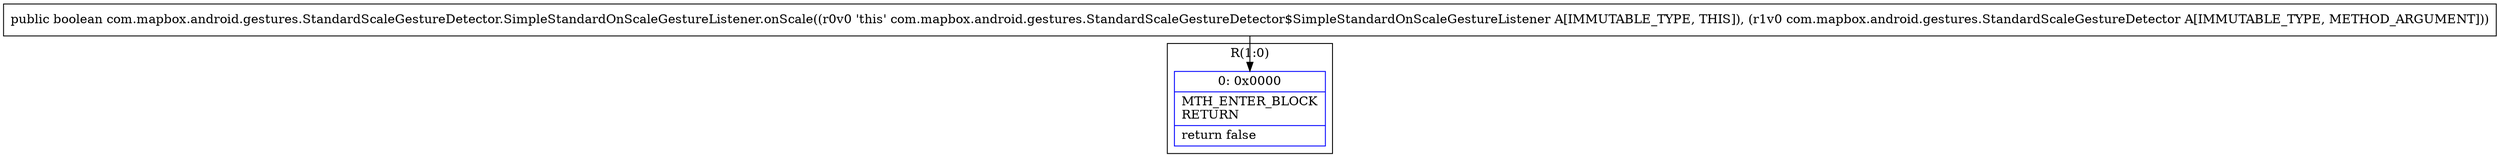 digraph "CFG forcom.mapbox.android.gestures.StandardScaleGestureDetector.SimpleStandardOnScaleGestureListener.onScale(Lcom\/mapbox\/android\/gestures\/StandardScaleGestureDetector;)Z" {
subgraph cluster_Region_917858641 {
label = "R(1:0)";
node [shape=record,color=blue];
Node_0 [shape=record,label="{0\:\ 0x0000|MTH_ENTER_BLOCK\lRETURN\l|return false\l}"];
}
MethodNode[shape=record,label="{public boolean com.mapbox.android.gestures.StandardScaleGestureDetector.SimpleStandardOnScaleGestureListener.onScale((r0v0 'this' com.mapbox.android.gestures.StandardScaleGestureDetector$SimpleStandardOnScaleGestureListener A[IMMUTABLE_TYPE, THIS]), (r1v0 com.mapbox.android.gestures.StandardScaleGestureDetector A[IMMUTABLE_TYPE, METHOD_ARGUMENT])) }"];
MethodNode -> Node_0;
}

